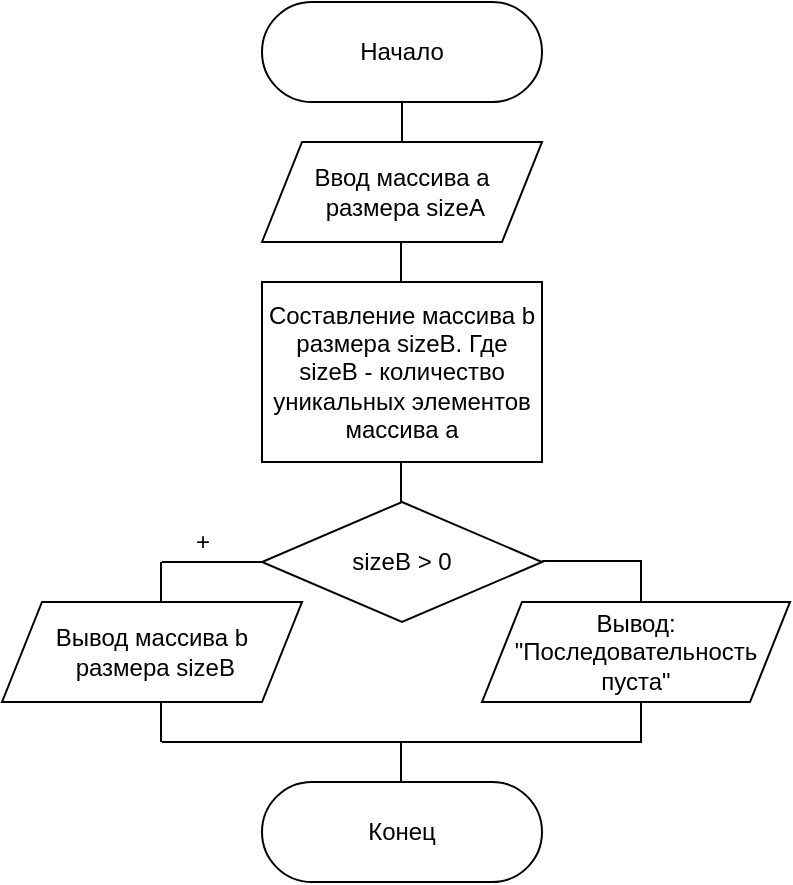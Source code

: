 <mxfile version="15.7.4" type="device"><diagram id="_89aYb2ILfY9nSDPcefr" name="Page-1"><mxGraphModel dx="1038" dy="575" grid="1" gridSize="10" guides="1" tooltips="1" connect="1" arrows="1" fold="1" page="1" pageScale="1" pageWidth="827" pageHeight="1169" math="0" shadow="0"><root><mxCell id="0"/><mxCell id="1" parent="0"/><mxCell id="f1MWp3TQo7IhkoKK0nRv-1" value="Начало" style="rounded=1;whiteSpace=wrap;html=1;arcSize=50;" parent="1" vertex="1"><mxGeometry x="290" y="10" width="140" height="50" as="geometry"/></mxCell><mxCell id="f1MWp3TQo7IhkoKK0nRv-4" value="Составление массива b размера sizeB. Где sizeB - количество уникальных элементов массива а" style="rounded=0;whiteSpace=wrap;html=1;" parent="1" vertex="1"><mxGeometry x="290" y="150" width="140" height="90" as="geometry"/></mxCell><mxCell id="f1MWp3TQo7IhkoKK0nRv-5" value="sizeB &amp;gt; 0" style="rhombus;whiteSpace=wrap;html=1;" parent="1" vertex="1"><mxGeometry x="290" y="260" width="140" height="60" as="geometry"/></mxCell><mxCell id="f1MWp3TQo7IhkoKK0nRv-6" value="&lt;span&gt;Ввод массива а&lt;br&gt;&amp;nbsp;размера sizeA&lt;/span&gt;" style="shape=parallelogram;perimeter=parallelogramPerimeter;whiteSpace=wrap;html=1;fixedSize=1;" parent="1" vertex="1"><mxGeometry x="290" y="80" width="140" height="50" as="geometry"/></mxCell><mxCell id="f1MWp3TQo7IhkoKK0nRv-9" value="&lt;span&gt;Вывод:&lt;br&gt;&quot;Последовательность пуста&quot;&lt;br&gt;&lt;/span&gt;" style="shape=parallelogram;perimeter=parallelogramPerimeter;whiteSpace=wrap;html=1;fixedSize=1;" parent="1" vertex="1"><mxGeometry x="400" y="310" width="154" height="50" as="geometry"/></mxCell><mxCell id="f1MWp3TQo7IhkoKK0nRv-10" value="Конец" style="rounded=1;whiteSpace=wrap;html=1;arcSize=50;" parent="1" vertex="1"><mxGeometry x="290" y="400" width="140" height="50" as="geometry"/></mxCell><mxCell id="f1MWp3TQo7IhkoKK0nRv-11" value="" style="endArrow=none;html=1;rounded=0;exitX=0.5;exitY=1;exitDx=0;exitDy=0;entryX=0.5;entryY=0;entryDx=0;entryDy=0;" parent="1" source="f1MWp3TQo7IhkoKK0nRv-1" target="f1MWp3TQo7IhkoKK0nRv-6" edge="1"><mxGeometry width="50" height="50" relative="1" as="geometry"><mxPoint x="390" y="270" as="sourcePoint"/><mxPoint x="440" y="220" as="targetPoint"/></mxGeometry></mxCell><mxCell id="f1MWp3TQo7IhkoKK0nRv-12" value="" style="endArrow=none;html=1;rounded=0;exitX=0.5;exitY=1;exitDx=0;exitDy=0;entryX=0.5;entryY=0;entryDx=0;entryDy=0;" parent="1" edge="1"><mxGeometry width="50" height="50" relative="1" as="geometry"><mxPoint x="359.5" y="130" as="sourcePoint"/><mxPoint x="359.5" y="150" as="targetPoint"/></mxGeometry></mxCell><mxCell id="f1MWp3TQo7IhkoKK0nRv-13" value="" style="endArrow=none;html=1;rounded=0;exitX=0.5;exitY=1;exitDx=0;exitDy=0;entryX=0.5;entryY=0;entryDx=0;entryDy=0;" parent="1" edge="1"><mxGeometry width="50" height="50" relative="1" as="geometry"><mxPoint x="359.5" y="240" as="sourcePoint"/><mxPoint x="359.5" y="260" as="targetPoint"/></mxGeometry></mxCell><mxCell id="f1MWp3TQo7IhkoKK0nRv-14" value="" style="endArrow=none;html=1;rounded=0;exitX=0.5;exitY=1;exitDx=0;exitDy=0;entryX=0.5;entryY=0;entryDx=0;entryDy=0;" parent="1" edge="1"><mxGeometry width="50" height="50" relative="1" as="geometry"><mxPoint x="479.5" y="290" as="sourcePoint"/><mxPoint x="479.5" y="310" as="targetPoint"/></mxGeometry></mxCell><mxCell id="f1MWp3TQo7IhkoKK0nRv-15" value="" style="endArrow=none;html=1;rounded=0;exitX=0.5;exitY=1;exitDx=0;exitDy=0;entryX=0.5;entryY=0;entryDx=0;entryDy=0;" parent="1" edge="1"><mxGeometry width="50" height="50" relative="1" as="geometry"><mxPoint x="239.5" y="290" as="sourcePoint"/><mxPoint x="239.5" y="310" as="targetPoint"/></mxGeometry></mxCell><mxCell id="f1MWp3TQo7IhkoKK0nRv-16" value="" style="endArrow=none;html=1;rounded=0;exitX=0.5;exitY=1;exitDx=0;exitDy=0;entryX=0.5;entryY=0;entryDx=0;entryDy=0;" parent="1" edge="1"><mxGeometry width="50" height="50" relative="1" as="geometry"><mxPoint x="239.5" y="360" as="sourcePoint"/><mxPoint x="239.5" y="380" as="targetPoint"/></mxGeometry></mxCell><mxCell id="f1MWp3TQo7IhkoKK0nRv-17" value="" style="endArrow=none;html=1;rounded=0;exitX=0.5;exitY=1;exitDx=0;exitDy=0;entryX=0.5;entryY=0;entryDx=0;entryDy=0;" parent="1" edge="1"><mxGeometry width="50" height="50" relative="1" as="geometry"><mxPoint x="479.5" y="360" as="sourcePoint"/><mxPoint x="479.5" y="380" as="targetPoint"/></mxGeometry></mxCell><mxCell id="f1MWp3TQo7IhkoKK0nRv-18" value="" style="endArrow=none;html=1;rounded=0;entryX=0;entryY=0.5;entryDx=0;entryDy=0;" parent="1" target="f1MWp3TQo7IhkoKK0nRv-5" edge="1"><mxGeometry width="50" height="50" relative="1" as="geometry"><mxPoint x="240" y="290" as="sourcePoint"/><mxPoint x="440" y="220" as="targetPoint"/></mxGeometry></mxCell><mxCell id="f1MWp3TQo7IhkoKK0nRv-19" value="" style="endArrow=none;html=1;rounded=0;entryX=0;entryY=0.5;entryDx=0;entryDy=0;" parent="1" edge="1"><mxGeometry width="50" height="50" relative="1" as="geometry"><mxPoint x="430" y="289.5" as="sourcePoint"/><mxPoint x="480" y="289.5" as="targetPoint"/></mxGeometry></mxCell><mxCell id="f1MWp3TQo7IhkoKK0nRv-20" value="" style="endArrow=none;html=1;rounded=0;" parent="1" edge="1"><mxGeometry width="50" height="50" relative="1" as="geometry"><mxPoint x="240" y="380" as="sourcePoint"/><mxPoint x="480" y="380" as="targetPoint"/></mxGeometry></mxCell><mxCell id="f1MWp3TQo7IhkoKK0nRv-21" value="" style="endArrow=none;html=1;rounded=0;exitX=0.5;exitY=1;exitDx=0;exitDy=0;entryX=0.5;entryY=0;entryDx=0;entryDy=0;" parent="1" edge="1"><mxGeometry width="50" height="50" relative="1" as="geometry"><mxPoint x="359.5" y="380" as="sourcePoint"/><mxPoint x="359.5" y="400" as="targetPoint"/></mxGeometry></mxCell><mxCell id="f1MWp3TQo7IhkoKK0nRv-22" value="&lt;span&gt;Вывод массива b&lt;br&gt;&amp;nbsp;размера sizeB&lt;/span&gt;" style="shape=parallelogram;perimeter=parallelogramPerimeter;whiteSpace=wrap;html=1;fixedSize=1;" parent="1" vertex="1"><mxGeometry x="160" y="310" width="150" height="50" as="geometry"/></mxCell><mxCell id="ovuhD6eXvKniELNOr04i-2" value="+" style="text;html=1;align=center;verticalAlign=middle;resizable=0;points=[];autosize=1;strokeColor=none;fillColor=none;" vertex="1" parent="1"><mxGeometry x="250" y="270" width="20" height="20" as="geometry"/></mxCell></root></mxGraphModel></diagram></mxfile>